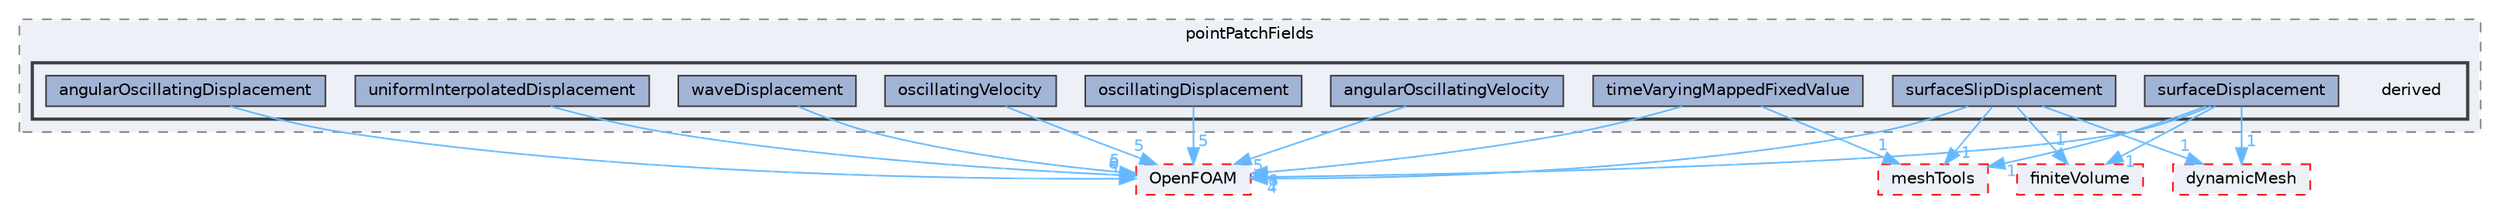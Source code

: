 digraph "src/fvMotionSolver/pointPatchFields/derived"
{
 // LATEX_PDF_SIZE
  bgcolor="transparent";
  edge [fontname=Helvetica,fontsize=10,labelfontname=Helvetica,labelfontsize=10];
  node [fontname=Helvetica,fontsize=10,shape=box,height=0.2,width=0.4];
  compound=true
  subgraph clusterdir_04dc98a79837e8a8cdeb4bd5e586912c {
    graph [ bgcolor="#edf0f7", pencolor="grey50", label="pointPatchFields", fontname=Helvetica,fontsize=10 style="filled,dashed", URL="dir_04dc98a79837e8a8cdeb4bd5e586912c.html",tooltip=""]
  subgraph clusterdir_afe439a792340c5c5371397d2612bb80 {
    graph [ bgcolor="#edf0f7", pencolor="grey25", label="", fontname=Helvetica,fontsize=10 style="filled,bold", URL="dir_afe439a792340c5c5371397d2612bb80.html",tooltip=""]
    dir_afe439a792340c5c5371397d2612bb80 [shape=plaintext, label="derived"];
  dir_4baeee704f76be3cc57631bde6143ba4 [label="angularOscillatingDisplacement", fillcolor="#a2b4d6", color="grey25", style="filled", URL="dir_4baeee704f76be3cc57631bde6143ba4.html",tooltip=""];
  dir_05d3dfd04b5b974534fc3e2fcd9d1595 [label="angularOscillatingVelocity", fillcolor="#a2b4d6", color="grey25", style="filled", URL="dir_05d3dfd04b5b974534fc3e2fcd9d1595.html",tooltip=""];
  dir_6ea6ade37aacdd3a9f66d75bb6076445 [label="oscillatingDisplacement", fillcolor="#a2b4d6", color="grey25", style="filled", URL="dir_6ea6ade37aacdd3a9f66d75bb6076445.html",tooltip=""];
  dir_1edcee61f93967f8b42c0081f7ab92d3 [label="oscillatingVelocity", fillcolor="#a2b4d6", color="grey25", style="filled", URL="dir_1edcee61f93967f8b42c0081f7ab92d3.html",tooltip=""];
  dir_256e0cf4b6d7c366262892bdbfc39919 [label="surfaceDisplacement", fillcolor="#a2b4d6", color="grey25", style="filled", URL="dir_256e0cf4b6d7c366262892bdbfc39919.html",tooltip=""];
  dir_0c0e32c80a10e3239eb9aee10f92dfa0 [label="surfaceSlipDisplacement", fillcolor="#a2b4d6", color="grey25", style="filled", URL="dir_0c0e32c80a10e3239eb9aee10f92dfa0.html",tooltip=""];
  dir_139cd61d903c26b3e5f616708f29ad51 [label="timeVaryingMappedFixedValue", fillcolor="#a2b4d6", color="grey25", style="filled", URL="dir_139cd61d903c26b3e5f616708f29ad51.html",tooltip=""];
  dir_c1480a62490186b3b27a4dc2b708c4fb [label="uniformInterpolatedDisplacement", fillcolor="#a2b4d6", color="grey25", style="filled", URL="dir_c1480a62490186b3b27a4dc2b708c4fb.html",tooltip=""];
  dir_e1e395db5b3570cc1feeefd7cacbb1aa [label="waveDisplacement", fillcolor="#a2b4d6", color="grey25", style="filled", URL="dir_e1e395db5b3570cc1feeefd7cacbb1aa.html",tooltip=""];
  }
  }
  dir_c5473ff19b20e6ec4dfe5c310b3778a8 [label="OpenFOAM", fillcolor="#edf0f7", color="red", style="filled,dashed", URL="dir_c5473ff19b20e6ec4dfe5c310b3778a8.html",tooltip=""];
  dir_9bd15774b555cf7259a6fa18f99fe99b [label="finiteVolume", fillcolor="#edf0f7", color="red", style="filled,dashed", URL="dir_9bd15774b555cf7259a6fa18f99fe99b.html",tooltip=""];
  dir_63742796c427c97a292c80f7db71da36 [label="dynamicMesh", fillcolor="#edf0f7", color="red", style="filled,dashed", URL="dir_63742796c427c97a292c80f7db71da36.html",tooltip=""];
  dir_ae30ad0bef50cf391b24c614251bb9fd [label="meshTools", fillcolor="#edf0f7", color="red", style="filled,dashed", URL="dir_ae30ad0bef50cf391b24c614251bb9fd.html",tooltip=""];
  dir_4baeee704f76be3cc57631bde6143ba4->dir_c5473ff19b20e6ec4dfe5c310b3778a8 [headlabel="5", labeldistance=1.5 headhref="dir_000105_002695.html" href="dir_000105_002695.html" color="steelblue1" fontcolor="steelblue1"];
  dir_05d3dfd04b5b974534fc3e2fcd9d1595->dir_c5473ff19b20e6ec4dfe5c310b3778a8 [headlabel="5", labeldistance=1.5 headhref="dir_000106_002695.html" href="dir_000106_002695.html" color="steelblue1" fontcolor="steelblue1"];
  dir_6ea6ade37aacdd3a9f66d75bb6076445->dir_c5473ff19b20e6ec4dfe5c310b3778a8 [headlabel="5", labeldistance=1.5 headhref="dir_002721_002695.html" href="dir_002721_002695.html" color="steelblue1" fontcolor="steelblue1"];
  dir_1edcee61f93967f8b42c0081f7ab92d3->dir_c5473ff19b20e6ec4dfe5c310b3778a8 [headlabel="5", labeldistance=1.5 headhref="dir_002724_002695.html" href="dir_002724_002695.html" color="steelblue1" fontcolor="steelblue1"];
  dir_256e0cf4b6d7c366262892bdbfc39919->dir_63742796c427c97a292c80f7db71da36 [headlabel="1", labeldistance=1.5 headhref="dir_003827_001086.html" href="dir_003827_001086.html" color="steelblue1" fontcolor="steelblue1"];
  dir_256e0cf4b6d7c366262892bdbfc39919->dir_9bd15774b555cf7259a6fa18f99fe99b [headlabel="1", labeldistance=1.5 headhref="dir_003827_001387.html" href="dir_003827_001387.html" color="steelblue1" fontcolor="steelblue1"];
  dir_256e0cf4b6d7c366262892bdbfc39919->dir_ae30ad0bef50cf391b24c614251bb9fd [headlabel="1", labeldistance=1.5 headhref="dir_003827_002382.html" href="dir_003827_002382.html" color="steelblue1" fontcolor="steelblue1"];
  dir_256e0cf4b6d7c366262892bdbfc39919->dir_c5473ff19b20e6ec4dfe5c310b3778a8 [headlabel="7", labeldistance=1.5 headhref="dir_003827_002695.html" href="dir_003827_002695.html" color="steelblue1" fontcolor="steelblue1"];
  dir_0c0e32c80a10e3239eb9aee10f92dfa0->dir_63742796c427c97a292c80f7db71da36 [headlabel="1", labeldistance=1.5 headhref="dir_003874_001086.html" href="dir_003874_001086.html" color="steelblue1" fontcolor="steelblue1"];
  dir_0c0e32c80a10e3239eb9aee10f92dfa0->dir_9bd15774b555cf7259a6fa18f99fe99b [headlabel="1", labeldistance=1.5 headhref="dir_003874_001387.html" href="dir_003874_001387.html" color="steelblue1" fontcolor="steelblue1"];
  dir_0c0e32c80a10e3239eb9aee10f92dfa0->dir_ae30ad0bef50cf391b24c614251bb9fd [headlabel="1", labeldistance=1.5 headhref="dir_003874_002382.html" href="dir_003874_002382.html" color="steelblue1" fontcolor="steelblue1"];
  dir_0c0e32c80a10e3239eb9aee10f92dfa0->dir_c5473ff19b20e6ec4dfe5c310b3778a8 [headlabel="4", labeldistance=1.5 headhref="dir_003874_002695.html" href="dir_003874_002695.html" color="steelblue1" fontcolor="steelblue1"];
  dir_139cd61d903c26b3e5f616708f29ad51->dir_ae30ad0bef50cf391b24c614251bb9fd [headlabel="1", labeldistance=1.5 headhref="dir_004046_002382.html" href="dir_004046_002382.html" color="steelblue1" fontcolor="steelblue1"];
  dir_139cd61d903c26b3e5f616708f29ad51->dir_c5473ff19b20e6ec4dfe5c310b3778a8 [headlabel="8", labeldistance=1.5 headhref="dir_004046_002695.html" href="dir_004046_002695.html" color="steelblue1" fontcolor="steelblue1"];
  dir_c1480a62490186b3b27a4dc2b708c4fb->dir_c5473ff19b20e6ec4dfe5c310b3778a8 [headlabel="8", labeldistance=1.5 headhref="dir_004217_002695.html" href="dir_004217_002695.html" color="steelblue1" fontcolor="steelblue1"];
  dir_e1e395db5b3570cc1feeefd7cacbb1aa->dir_c5473ff19b20e6ec4dfe5c310b3778a8 [headlabel="5", labeldistance=1.5 headhref="dir_004374_002695.html" href="dir_004374_002695.html" color="steelblue1" fontcolor="steelblue1"];
}
